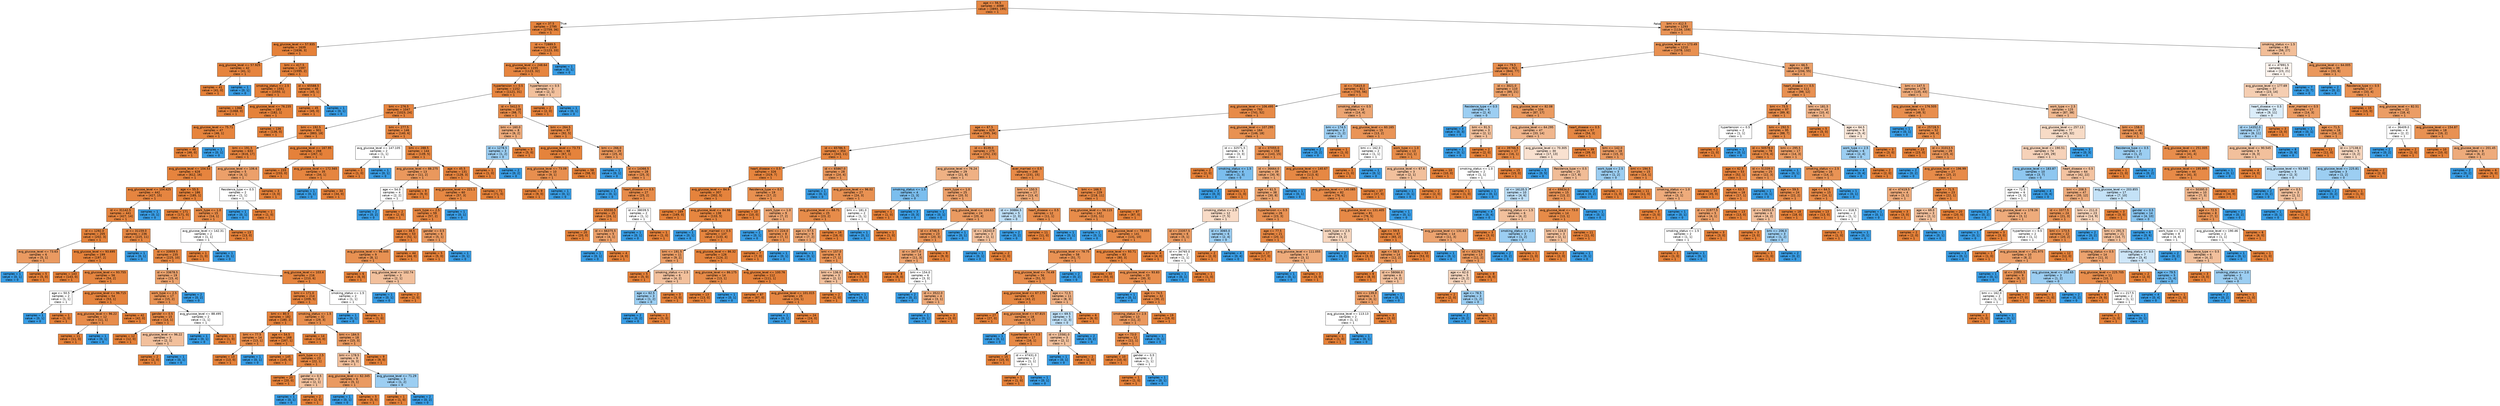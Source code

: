 digraph Tree {
node [shape=box, style="filled", color="black", fontname="helvetica"] ;
edge [fontname="helvetica"] ;
0 [label="age <= 56.5\nsamples = 4088\nvalue = [3893, 195]\nclass = 1", fillcolor="#e68743"] ;
1 [label="age <= 37.5\nsamples = 2795\nvalue = [2759, 36]\nclass = 1", fillcolor="#e5833c"] ;
0 -> 1 [labeldistance=2.5, labelangle=45, headlabel="True"] ;
2 [label="avg_glucose_level <= 57.935\nsamples = 1639\nvalue = [1636, 3]\nclass = 1", fillcolor="#e58139"] ;
1 -> 2 ;
3 [label="avg_glucose_level <= 57.925\nsamples = 42\nvalue = [41, 1]\nclass = 1", fillcolor="#e6843e"] ;
2 -> 3 ;
4 [label="samples = 41\nvalue = [41, 0]\nclass = 1", fillcolor="#e58139"] ;
3 -> 4 ;
5 [label="samples = 1\nvalue = [0, 1]\nclass = 0", fillcolor="#399de5"] ;
3 -> 5 ;
6 [label="bmi <= 417.5\nsamples = 1597\nvalue = [1595, 2]\nclass = 1", fillcolor="#e58139"] ;
2 -> 6 ;
7 [label="smoking_status <= 2.5\nsamples = 1551\nvalue = [1550, 1]\nclass = 1", fillcolor="#e58139"] ;
6 -> 7 ;
8 [label="samples = 1368\nvalue = [1368, 0]\nclass = 1", fillcolor="#e58139"] ;
7 -> 8 ;
9 [label="avg_glucose_level <= 76.235\nsamples = 183\nvalue = [182, 1]\nclass = 1", fillcolor="#e5823a"] ;
7 -> 9 ;
10 [label="avg_glucose_level <= 75.71\nsamples = 47\nvalue = [46, 1]\nclass = 1", fillcolor="#e6843d"] ;
9 -> 10 ;
11 [label="samples = 46\nvalue = [46, 0]\nclass = 1", fillcolor="#e58139"] ;
10 -> 11 ;
12 [label="samples = 1\nvalue = [0, 1]\nclass = 0", fillcolor="#399de5"] ;
10 -> 12 ;
13 [label="samples = 136\nvalue = [136, 0]\nclass = 1", fillcolor="#e58139"] ;
9 -> 13 ;
14 [label="id <= 65588.5\nsamples = 46\nvalue = [45, 1]\nclass = 1", fillcolor="#e6843d"] ;
6 -> 14 ;
15 [label="samples = 45\nvalue = [45, 0]\nclass = 1", fillcolor="#e58139"] ;
14 -> 15 ;
16 [label="samples = 1\nvalue = [0, 1]\nclass = 0", fillcolor="#399de5"] ;
14 -> 16 ;
17 [label="id <= 72889.5\nsamples = 1156\nvalue = [1123, 33]\nclass = 1", fillcolor="#e6853f"] ;
1 -> 17 ;
18 [label="avg_glucose_level <= 248.64\nsamples = 1155\nvalue = [1123, 32]\nclass = 1", fillcolor="#e6853f"] ;
17 -> 18 ;
19 [label="hypertension <= 0.5\nsamples = 1152\nvalue = [1121, 31]\nclass = 1", fillcolor="#e6843e"] ;
18 -> 19 ;
20 [label="bmi <= 276.5\nsamples = 1047\nvalue = [1023, 24]\nclass = 1", fillcolor="#e6843e"] ;
19 -> 20 ;
21 [label="bmi <= 192.5\nsamples = 901\nvalue = [883, 18]\nclass = 1", fillcolor="#e6843d"] ;
20 -> 21 ;
22 [label="bmi <= 191.5\nsamples = 633\nvalue = [616, 17]\nclass = 1", fillcolor="#e6843e"] ;
21 -> 22 ;
23 [label="avg_glucose_level <= 104.53\nsamples = 628\nvalue = [612, 16]\nclass = 1", fillcolor="#e6843e"] ;
22 -> 23 ;
24 [label="avg_glucose_level <= 104.425\nsamples = 442\nvalue = [427, 15]\nclass = 1", fillcolor="#e68540"] ;
23 -> 24 ;
25 [label="id <= 31142.5\nsamples = 441\nvalue = [427, 14]\nclass = 1", fillcolor="#e6853f"] ;
24 -> 25 ;
26 [label="id <= 1292.0\nsamples = 205\nvalue = [202, 3]\nclass = 1", fillcolor="#e5833c"] ;
25 -> 26 ;
27 [label="avg_glucose_level <= 73.63\nsamples = 6\nvalue = [5, 1]\nclass = 1", fillcolor="#ea9a61"] ;
26 -> 27 ;
28 [label="samples = 1\nvalue = [0, 1]\nclass = 0", fillcolor="#399de5"] ;
27 -> 28 ;
29 [label="samples = 5\nvalue = [5, 0]\nclass = 1", fillcolor="#e58139"] ;
27 -> 29 ;
30 [label="avg_glucose_level <= 93.695\nsamples = 199\nvalue = [197, 2]\nclass = 1", fillcolor="#e5823b"] ;
26 -> 30 ;
31 [label="samples = 143\nvalue = [143, 0]\nclass = 1", fillcolor="#e58139"] ;
30 -> 31 ;
32 [label="avg_glucose_level <= 93.755\nsamples = 56\nvalue = [54, 2]\nclass = 1", fillcolor="#e68640"] ;
30 -> 32 ;
33 [label="age <= 50.5\nsamples = 2\nvalue = [1, 1]\nclass = 1", fillcolor="#ffffff"] ;
32 -> 33 ;
34 [label="samples = 1\nvalue = [0, 1]\nclass = 0", fillcolor="#399de5"] ;
33 -> 34 ;
35 [label="samples = 1\nvalue = [1, 0]\nclass = 1", fillcolor="#e58139"] ;
33 -> 35 ;
36 [label="avg_glucose_level <= 96.715\nsamples = 54\nvalue = [53, 1]\nclass = 1", fillcolor="#e5833d"] ;
32 -> 36 ;
37 [label="avg_glucose_level <= 96.22\nsamples = 12\nvalue = [11, 1]\nclass = 1", fillcolor="#e78c4b"] ;
36 -> 37 ;
38 [label="samples = 11\nvalue = [11, 0]\nclass = 1", fillcolor="#e58139"] ;
37 -> 38 ;
39 [label="samples = 1\nvalue = [0, 1]\nclass = 0", fillcolor="#399de5"] ;
37 -> 39 ;
40 [label="samples = 42\nvalue = [42, 0]\nclass = 1", fillcolor="#e58139"] ;
36 -> 40 ;
41 [label="id <= 31159.0\nsamples = 236\nvalue = [225, 11]\nclass = 1", fillcolor="#e68743"] ;
25 -> 41 ;
42 [label="samples = 1\nvalue = [0, 1]\nclass = 0", fillcolor="#399de5"] ;
41 -> 42 ;
43 [label="id <= 33959.5\nsamples = 235\nvalue = [225, 10]\nclass = 1", fillcolor="#e68742"] ;
41 -> 43 ;
44 [label="id <= 33678.5\nsamples = 19\nvalue = [15, 4]\nclass = 1", fillcolor="#eca36e"] ;
43 -> 44 ;
45 [label="work_type <= 2.5\nsamples = 17\nvalue = [15, 2]\nclass = 1", fillcolor="#e89253"] ;
44 -> 45 ;
46 [label="gender <= 0.5\nsamples = 15\nvalue = [14, 1]\nclass = 1", fillcolor="#e78a47"] ;
45 -> 46 ;
47 [label="samples = 12\nvalue = [12, 0]\nclass = 1", fillcolor="#e58139"] ;
46 -> 47 ;
48 [label="avg_glucose_level <= 96.22\nsamples = 3\nvalue = [2, 1]\nclass = 1", fillcolor="#f2c09c"] ;
46 -> 48 ;
49 [label="samples = 2\nvalue = [2, 0]\nclass = 1", fillcolor="#e58139"] ;
48 -> 49 ;
50 [label="samples = 1\nvalue = [0, 1]\nclass = 0", fillcolor="#399de5"] ;
48 -> 50 ;
51 [label="avg_glucose_level <= 88.495\nsamples = 2\nvalue = [1, 1]\nclass = 1", fillcolor="#ffffff"] ;
45 -> 51 ;
52 [label="samples = 1\nvalue = [0, 1]\nclass = 0", fillcolor="#399de5"] ;
51 -> 52 ;
53 [label="samples = 1\nvalue = [1, 0]\nclass = 1", fillcolor="#e58139"] ;
51 -> 53 ;
54 [label="samples = 2\nvalue = [0, 2]\nclass = 0", fillcolor="#399de5"] ;
44 -> 54 ;
55 [label="avg_glucose_level <= 103.4\nsamples = 216\nvalue = [210, 6]\nclass = 1", fillcolor="#e6853f"] ;
43 -> 55 ;
56 [label="bmi <= 171.0\nsamples = 214\nvalue = [209, 5]\nclass = 1", fillcolor="#e6843e"] ;
55 -> 56 ;
57 [label="bmi <= 80.5\nsamples = 182\nvalue = [180, 2]\nclass = 1", fillcolor="#e5823b"] ;
56 -> 57 ;
58 [label="bmi <= 77.5\nsamples = 14\nvalue = [13, 1]\nclass = 1", fillcolor="#e78b48"] ;
57 -> 58 ;
59 [label="samples = 13\nvalue = [13, 0]\nclass = 1", fillcolor="#e58139"] ;
58 -> 59 ;
60 [label="samples = 1\nvalue = [0, 1]\nclass = 0", fillcolor="#399de5"] ;
58 -> 60 ;
61 [label="age <= 54.5\nsamples = 168\nvalue = [167, 1]\nclass = 1", fillcolor="#e5823a"] ;
57 -> 61 ;
62 [label="samples = 145\nvalue = [145, 0]\nclass = 1", fillcolor="#e58139"] ;
61 -> 62 ;
63 [label="work_type <= 2.5\nsamples = 23\nvalue = [22, 1]\nclass = 1", fillcolor="#e68742"] ;
61 -> 63 ;
64 [label="samples = 20\nvalue = [20, 0]\nclass = 1", fillcolor="#e58139"] ;
63 -> 64 ;
65 [label="gender <= 0.5\nsamples = 3\nvalue = [2, 1]\nclass = 1", fillcolor="#f2c09c"] ;
63 -> 65 ;
66 [label="samples = 1\nvalue = [0, 1]\nclass = 0", fillcolor="#399de5"] ;
65 -> 66 ;
67 [label="samples = 2\nvalue = [2, 0]\nclass = 1", fillcolor="#e58139"] ;
65 -> 67 ;
68 [label="smoking_status <= 1.5\nsamples = 32\nvalue = [29, 3]\nclass = 1", fillcolor="#e88e4d"] ;
56 -> 68 ;
69 [label="samples = 14\nvalue = [14, 0]\nclass = 1", fillcolor="#e58139"] ;
68 -> 69 ;
70 [label="bmi <= 184.5\nsamples = 18\nvalue = [15, 3]\nclass = 1", fillcolor="#ea9a61"] ;
68 -> 70 ;
71 [label="bmi <= 178.5\nsamples = 9\nvalue = [6, 3]\nclass = 1", fillcolor="#f2c09c"] ;
70 -> 71 ;
72 [label="avg_glucose_level <= 62.345\nsamples = 6\nvalue = [5, 1]\nclass = 1", fillcolor="#ea9a61"] ;
71 -> 72 ;
73 [label="samples = 1\nvalue = [0, 1]\nclass = 0", fillcolor="#399de5"] ;
72 -> 73 ;
74 [label="samples = 5\nvalue = [5, 0]\nclass = 1", fillcolor="#e58139"] ;
72 -> 74 ;
75 [label="avg_glucose_level <= 71.29\nsamples = 3\nvalue = [1, 2]\nclass = 0", fillcolor="#9ccef2"] ;
71 -> 75 ;
76 [label="samples = 1\nvalue = [1, 0]\nclass = 1", fillcolor="#e58139"] ;
75 -> 76 ;
77 [label="samples = 2\nvalue = [0, 2]\nclass = 0", fillcolor="#399de5"] ;
75 -> 77 ;
78 [label="samples = 9\nvalue = [9, 0]\nclass = 1", fillcolor="#e58139"] ;
70 -> 78 ;
79 [label="smoking_status <= 1.5\nsamples = 2\nvalue = [1, 1]\nclass = 1", fillcolor="#ffffff"] ;
55 -> 79 ;
80 [label="samples = 1\nvalue = [0, 1]\nclass = 0", fillcolor="#399de5"] ;
79 -> 80 ;
81 [label="samples = 1\nvalue = [1, 0]\nclass = 1", fillcolor="#e58139"] ;
79 -> 81 ;
82 [label="samples = 1\nvalue = [0, 1]\nclass = 0", fillcolor="#399de5"] ;
24 -> 82 ;
83 [label="age <= 55.5\nsamples = 186\nvalue = [185, 1]\nclass = 1", fillcolor="#e5823a"] ;
23 -> 83 ;
84 [label="samples = 171\nvalue = [171, 0]\nclass = 1", fillcolor="#e58139"] ;
83 -> 84 ;
85 [label="work_type <= 1.0\nsamples = 15\nvalue = [14, 1]\nclass = 1", fillcolor="#e78a47"] ;
83 -> 85 ;
86 [label="avg_glucose_level <= 142.31\nsamples = 2\nvalue = [1, 1]\nclass = 1", fillcolor="#ffffff"] ;
85 -> 86 ;
87 [label="samples = 1\nvalue = [1, 0]\nclass = 1", fillcolor="#e58139"] ;
86 -> 87 ;
88 [label="samples = 1\nvalue = [0, 1]\nclass = 0", fillcolor="#399de5"] ;
86 -> 88 ;
89 [label="samples = 13\nvalue = [13, 0]\nclass = 1", fillcolor="#e58139"] ;
85 -> 89 ;
90 [label="avg_glucose_level <= 106.6\nsamples = 5\nvalue = [4, 1]\nclass = 1", fillcolor="#eca06a"] ;
22 -> 90 ;
91 [label="Residence_type <= 0.5\nsamples = 2\nvalue = [1, 1]\nclass = 1", fillcolor="#ffffff"] ;
90 -> 91 ;
92 [label="samples = 1\nvalue = [0, 1]\nclass = 0", fillcolor="#399de5"] ;
91 -> 92 ;
93 [label="samples = 1\nvalue = [1, 0]\nclass = 1", fillcolor="#e58139"] ;
91 -> 93 ;
94 [label="samples = 3\nvalue = [3, 0]\nclass = 1", fillcolor="#e58139"] ;
90 -> 94 ;
95 [label="avg_glucose_level <= 167.95\nsamples = 268\nvalue = [267, 1]\nclass = 1", fillcolor="#e5813a"] ;
21 -> 95 ;
96 [label="samples = 233\nvalue = [233, 0]\nclass = 1", fillcolor="#e58139"] ;
95 -> 96 ;
97 [label="avg_glucose_level <= 172.565\nsamples = 35\nvalue = [34, 1]\nclass = 1", fillcolor="#e6853f"] ;
95 -> 97 ;
98 [label="samples = 1\nvalue = [0, 1]\nclass = 0", fillcolor="#399de5"] ;
97 -> 98 ;
99 [label="samples = 34\nvalue = [34, 0]\nclass = 1", fillcolor="#e58139"] ;
97 -> 99 ;
100 [label="bmi <= 277.5\nsamples = 146\nvalue = [140, 6]\nclass = 1", fillcolor="#e68641"] ;
20 -> 100 ;
101 [label="avg_glucose_level <= 147.105\nsamples = 2\nvalue = [1, 1]\nclass = 1", fillcolor="#ffffff"] ;
100 -> 101 ;
102 [label="samples = 1\nvalue = [1, 0]\nclass = 1", fillcolor="#e58139"] ;
101 -> 102 ;
103 [label="samples = 1\nvalue = [0, 1]\nclass = 0", fillcolor="#399de5"] ;
101 -> 103 ;
104 [label="bmi <= 288.5\nsamples = 144\nvalue = [139, 5]\nclass = 1", fillcolor="#e68640"] ;
100 -> 104 ;
105 [label="avg_glucose_level <= 88.275\nsamples = 13\nvalue = [11, 2]\nclass = 1", fillcolor="#ea985d"] ;
104 -> 105 ;
106 [label="age <= 54.0\nsamples = 4\nvalue = [2, 2]\nclass = 1", fillcolor="#ffffff"] ;
105 -> 106 ;
107 [label="samples = 2\nvalue = [0, 2]\nclass = 0", fillcolor="#399de5"] ;
106 -> 107 ;
108 [label="samples = 2\nvalue = [2, 0]\nclass = 1", fillcolor="#e58139"] ;
106 -> 108 ;
109 [label="samples = 9\nvalue = [9, 0]\nclass = 1", fillcolor="#e58139"] ;
105 -> 109 ;
110 [label="age <= 45.5\nsamples = 131\nvalue = [128, 3]\nclass = 1", fillcolor="#e6843e"] ;
104 -> 110 ;
111 [label="avg_glucose_level <= 221.1\nsamples = 60\nvalue = [57, 3]\nclass = 1", fillcolor="#e68843"] ;
110 -> 111 ;
112 [label="work_type <= 2.5\nsamples = 59\nvalue = [57, 2]\nclass = 1", fillcolor="#e68540"] ;
111 -> 112 ;
113 [label="age <= 38.5\nsamples = 53\nvalue = [52, 1]\nclass = 1", fillcolor="#e6833d"] ;
112 -> 113 ;
114 [label="avg_glucose_level <= 96.445\nsamples = 9\nvalue = [8, 1]\nclass = 1", fillcolor="#e89152"] ;
113 -> 114 ;
115 [label="samples = 6\nvalue = [6, 0]\nclass = 1", fillcolor="#e58139"] ;
114 -> 115 ;
116 [label="avg_glucose_level <= 102.74\nsamples = 3\nvalue = [2, 1]\nclass = 1", fillcolor="#f2c09c"] ;
114 -> 116 ;
117 [label="samples = 1\nvalue = [0, 1]\nclass = 0", fillcolor="#399de5"] ;
116 -> 117 ;
118 [label="samples = 2\nvalue = [2, 0]\nclass = 1", fillcolor="#e58139"] ;
116 -> 118 ;
119 [label="samples = 44\nvalue = [44, 0]\nclass = 1", fillcolor="#e58139"] ;
113 -> 119 ;
120 [label="gender <= 0.5\nsamples = 6\nvalue = [5, 1]\nclass = 1", fillcolor="#ea9a61"] ;
112 -> 120 ;
121 [label="samples = 5\nvalue = [5, 0]\nclass = 1", fillcolor="#e58139"] ;
120 -> 121 ;
122 [label="samples = 1\nvalue = [0, 1]\nclass = 0", fillcolor="#399de5"] ;
120 -> 122 ;
123 [label="samples = 1\nvalue = [0, 1]\nclass = 0", fillcolor="#399de5"] ;
111 -> 123 ;
124 [label="samples = 71\nvalue = [71, 0]\nclass = 1", fillcolor="#e58139"] ;
110 -> 124 ;
125 [label="id <= 5412.5\nsamples = 105\nvalue = [98, 7]\nclass = 1", fillcolor="#e78a47"] ;
19 -> 125 ;
126 [label="bmi <= 160.0\nsamples = 8\nvalue = [6, 2]\nclass = 1", fillcolor="#eeab7b"] ;
125 -> 126 ;
127 [label="id <= 1278.5\nsamples = 3\nvalue = [1, 2]\nclass = 0", fillcolor="#9ccef2"] ;
126 -> 127 ;
128 [label="samples = 1\nvalue = [1, 0]\nclass = 1", fillcolor="#e58139"] ;
127 -> 128 ;
129 [label="samples = 2\nvalue = [0, 2]\nclass = 0", fillcolor="#399de5"] ;
127 -> 129 ;
130 [label="samples = 5\nvalue = [5, 0]\nclass = 1", fillcolor="#e58139"] ;
126 -> 130 ;
131 [label="bmi <= 264.5\nsamples = 97\nvalue = [92, 5]\nclass = 1", fillcolor="#e68844"] ;
125 -> 131 ;
132 [label="avg_glucose_level <= 73.73\nsamples = 68\nvalue = [67, 1]\nclass = 1", fillcolor="#e5833c"] ;
131 -> 132 ;
133 [label="avg_glucose_level <= 73.09\nsamples = 10\nvalue = [9, 1]\nclass = 1", fillcolor="#e88f4f"] ;
132 -> 133 ;
134 [label="samples = 9\nvalue = [9, 0]\nclass = 1", fillcolor="#e58139"] ;
133 -> 134 ;
135 [label="samples = 1\nvalue = [0, 1]\nclass = 0", fillcolor="#399de5"] ;
133 -> 135 ;
136 [label="samples = 58\nvalue = [58, 0]\nclass = 1", fillcolor="#e58139"] ;
132 -> 136 ;
137 [label="bmi <= 266.0\nsamples = 29\nvalue = [25, 4]\nclass = 1", fillcolor="#e99559"] ;
131 -> 137 ;
138 [label="samples = 1\nvalue = [0, 1]\nclass = 0", fillcolor="#399de5"] ;
137 -> 138 ;
139 [label="id <= 14366.5\nsamples = 28\nvalue = [25, 3]\nclass = 1", fillcolor="#e89051"] ;
137 -> 139 ;
140 [label="samples = 1\nvalue = [0, 1]\nclass = 0", fillcolor="#399de5"] ;
139 -> 140 ;
141 [label="heart_disease <= 0.5\nsamples = 27\nvalue = [25, 2]\nclass = 1", fillcolor="#e78b49"] ;
139 -> 141 ;
142 [label="id <= 65030.5\nsamples = 25\nvalue = [24, 1]\nclass = 1", fillcolor="#e68641"] ;
141 -> 142 ;
143 [label="samples = 20\nvalue = [20, 0]\nclass = 1", fillcolor="#e58139"] ;
142 -> 143 ;
144 [label="id <= 66375.5\nsamples = 5\nvalue = [4, 1]\nclass = 1", fillcolor="#eca06a"] ;
142 -> 144 ;
145 [label="samples = 1\nvalue = [0, 1]\nclass = 0", fillcolor="#399de5"] ;
144 -> 145 ;
146 [label="samples = 4\nvalue = [4, 0]\nclass = 1", fillcolor="#e58139"] ;
144 -> 146 ;
147 [label="id <= 38039.5\nsamples = 2\nvalue = [1, 1]\nclass = 1", fillcolor="#ffffff"] ;
141 -> 147 ;
148 [label="samples = 1\nvalue = [0, 1]\nclass = 0", fillcolor="#399de5"] ;
147 -> 148 ;
149 [label="samples = 1\nvalue = [1, 0]\nclass = 1", fillcolor="#e58139"] ;
147 -> 149 ;
150 [label="hypertension <= 0.5\nsamples = 3\nvalue = [2, 1]\nclass = 1", fillcolor="#f2c09c"] ;
18 -> 150 ;
151 [label="samples = 2\nvalue = [2, 0]\nclass = 1", fillcolor="#e58139"] ;
150 -> 151 ;
152 [label="samples = 1\nvalue = [0, 1]\nclass = 0", fillcolor="#399de5"] ;
150 -> 152 ;
153 [label="samples = 1\nvalue = [0, 1]\nclass = 0", fillcolor="#399de5"] ;
17 -> 153 ;
154 [label="bmi <= 412.5\nsamples = 1293\nvalue = [1134, 159]\nclass = 1", fillcolor="#e99355"] ;
0 -> 154 [labeldistance=2.5, labelangle=-45, headlabel="False"] ;
155 [label="avg_glucose_level <= 173.49\nsamples = 1210\nvalue = [1078, 132]\nclass = 1", fillcolor="#e89051"] ;
154 -> 155 ;
156 [label="age <= 79.5\nsamples = 921\nvalue = [844, 77]\nclass = 1", fillcolor="#e78c4b"] ;
155 -> 156 ;
157 [label="id <= 71615.0\nsamples = 811\nvalue = [755, 56]\nclass = 1", fillcolor="#e78a48"] ;
156 -> 157 ;
158 [label="avg_glucose_level <= 106.495\nsamples = 793\nvalue = [741, 52]\nclass = 1", fillcolor="#e78a47"] ;
157 -> 158 ;
159 [label="age <= 67.5\nsamples = 629\nvalue = [595, 34]\nclass = 1", fillcolor="#e68844"] ;
158 -> 159 ;
160 [label="id <= 65786.5\nsamples = 354\nvalue = [343, 11]\nclass = 1", fillcolor="#e6853f"] ;
159 -> 160 ;
161 [label="heart_disease <= 0.5\nsamples = 326\nvalue = [319, 7]\nclass = 1", fillcolor="#e6843d"] ;
160 -> 161 ;
162 [label="avg_glucose_level <= 84.9\nsamples = 307\nvalue = [302, 5]\nclass = 1", fillcolor="#e5833c"] ;
161 -> 162 ;
163 [label="samples = 169\nvalue = [169, 0]\nclass = 1", fillcolor="#e58139"] ;
162 -> 163 ;
164 [label="avg_glucose_level <= 84.98\nsamples = 138\nvalue = [133, 5]\nclass = 1", fillcolor="#e68640"] ;
162 -> 164 ;
165 [label="samples = 1\nvalue = [0, 1]\nclass = 0", fillcolor="#399de5"] ;
164 -> 165 ;
166 [label="ever_married <= 0.5\nsamples = 137\nvalue = [133, 4]\nclass = 1", fillcolor="#e6853f"] ;
164 -> 166 ;
167 [label="bmi <= 191.5\nsamples = 11\nvalue = [9, 2]\nclass = 1", fillcolor="#eb9d65"] ;
166 -> 167 ;
168 [label="samples = 5\nvalue = [5, 0]\nclass = 1", fillcolor="#e58139"] ;
167 -> 168 ;
169 [label="smoking_status <= 2.5\nsamples = 6\nvalue = [4, 2]\nclass = 1", fillcolor="#f2c09c"] ;
167 -> 169 ;
170 [label="age <= 62.5\nsamples = 3\nvalue = [1, 2]\nclass = 0", fillcolor="#9ccef2"] ;
169 -> 170 ;
171 [label="samples = 2\nvalue = [0, 2]\nclass = 0", fillcolor="#399de5"] ;
170 -> 171 ;
172 [label="samples = 1\nvalue = [1, 0]\nclass = 1", fillcolor="#e58139"] ;
170 -> 172 ;
173 [label="samples = 3\nvalue = [3, 0]\nclass = 1", fillcolor="#e58139"] ;
169 -> 173 ;
174 [label="avg_glucose_level <= 86.32\nsamples = 126\nvalue = [124, 2]\nclass = 1", fillcolor="#e5833c"] ;
166 -> 174 ;
175 [label="avg_glucose_level <= 86.175\nsamples = 14\nvalue = [13, 1]\nclass = 1", fillcolor="#e78b48"] ;
174 -> 175 ;
176 [label="samples = 13\nvalue = [13, 0]\nclass = 1", fillcolor="#e58139"] ;
175 -> 176 ;
177 [label="samples = 1\nvalue = [0, 1]\nclass = 0", fillcolor="#399de5"] ;
175 -> 177 ;
178 [label="avg_glucose_level <= 100.76\nsamples = 112\nvalue = [111, 1]\nclass = 1", fillcolor="#e5823b"] ;
174 -> 178 ;
179 [label="samples = 87\nvalue = [87, 0]\nclass = 1", fillcolor="#e58139"] ;
178 -> 179 ;
180 [label="avg_glucose_level <= 101.015\nsamples = 25\nvalue = [24, 1]\nclass = 1", fillcolor="#e68641"] ;
178 -> 180 ;
181 [label="samples = 1\nvalue = [0, 1]\nclass = 0", fillcolor="#399de5"] ;
180 -> 181 ;
182 [label="samples = 24\nvalue = [24, 0]\nclass = 1", fillcolor="#e58139"] ;
180 -> 182 ;
183 [label="Residence_type <= 0.5\nsamples = 19\nvalue = [17, 2]\nclass = 1", fillcolor="#e89050"] ;
161 -> 183 ;
184 [label="samples = 10\nvalue = [10, 0]\nclass = 1", fillcolor="#e58139"] ;
183 -> 184 ;
185 [label="work_type <= 1.0\nsamples = 9\nvalue = [7, 2]\nclass = 1", fillcolor="#eca572"] ;
183 -> 185 ;
186 [label="samples = 1\nvalue = [0, 1]\nclass = 0", fillcolor="#399de5"] ;
185 -> 186 ;
187 [label="bmi <= 224.0\nsamples = 8\nvalue = [7, 1]\nclass = 1", fillcolor="#e99355"] ;
185 -> 187 ;
188 [label="samples = 7\nvalue = [7, 0]\nclass = 1", fillcolor="#e58139"] ;
187 -> 188 ;
189 [label="samples = 1\nvalue = [0, 1]\nclass = 0", fillcolor="#399de5"] ;
187 -> 189 ;
190 [label="id <= 65867.0\nsamples = 28\nvalue = [24, 4]\nclass = 1", fillcolor="#e9965a"] ;
160 -> 190 ;
191 [label="samples = 1\nvalue = [0, 1]\nclass = 0", fillcolor="#399de5"] ;
190 -> 191 ;
192 [label="avg_glucose_level <= 96.02\nsamples = 27\nvalue = [24, 3]\nclass = 1", fillcolor="#e89152"] ;
190 -> 192 ;
193 [label="avg_glucose_level <= 68.71\nsamples = 25\nvalue = [23, 2]\nclass = 1", fillcolor="#e78c4a"] ;
192 -> 193 ;
194 [label="age <= 57.5\nsamples = 9\nvalue = [7, 2]\nclass = 1", fillcolor="#eca572"] ;
193 -> 194 ;
195 [label="samples = 1\nvalue = [0, 1]\nclass = 0", fillcolor="#399de5"] ;
194 -> 195 ;
196 [label="bmi <= 157.0\nsamples = 8\nvalue = [7, 1]\nclass = 1", fillcolor="#e99355"] ;
194 -> 196 ;
197 [label="bmi <= 136.0\nsamples = 3\nvalue = [2, 1]\nclass = 1", fillcolor="#f2c09c"] ;
196 -> 197 ;
198 [label="samples = 2\nvalue = [2, 0]\nclass = 1", fillcolor="#e58139"] ;
197 -> 198 ;
199 [label="samples = 1\nvalue = [0, 1]\nclass = 0", fillcolor="#399de5"] ;
197 -> 199 ;
200 [label="samples = 5\nvalue = [5, 0]\nclass = 1", fillcolor="#e58139"] ;
196 -> 200 ;
201 [label="samples = 16\nvalue = [16, 0]\nclass = 1", fillcolor="#e58139"] ;
193 -> 201 ;
202 [label="bmi <= 181.0\nsamples = 2\nvalue = [1, 1]\nclass = 1", fillcolor="#ffffff"] ;
192 -> 202 ;
203 [label="samples = 1\nvalue = [0, 1]\nclass = 0", fillcolor="#399de5"] ;
202 -> 203 ;
204 [label="samples = 1\nvalue = [1, 0]\nclass = 1", fillcolor="#e58139"] ;
202 -> 204 ;
205 [label="id <= 8139.0\nsamples = 275\nvalue = [252, 23]\nclass = 1", fillcolor="#e78c4b"] ;
159 -> 205 ;
206 [label="avg_glucose_level <= 76.24\nsamples = 29\nvalue = [21, 8]\nclass = 1", fillcolor="#efb184"] ;
205 -> 206 ;
207 [label="smoking_status <= 1.5\nsamples = 4\nvalue = [1, 3]\nclass = 0", fillcolor="#7bbeee"] ;
206 -> 207 ;
208 [label="samples = 1\nvalue = [1, 0]\nclass = 1", fillcolor="#e58139"] ;
207 -> 208 ;
209 [label="samples = 3\nvalue = [0, 3]\nclass = 0", fillcolor="#399de5"] ;
207 -> 209 ;
210 [label="work_type <= 1.0\nsamples = 25\nvalue = [20, 5]\nclass = 1", fillcolor="#eca06a"] ;
206 -> 210 ;
211 [label="samples = 1\nvalue = [0, 1]\nclass = 0", fillcolor="#399de5"] ;
210 -> 211 ;
212 [label="avg_glucose_level <= 104.63\nsamples = 24\nvalue = [20, 4]\nclass = 1", fillcolor="#ea9a61"] ;
210 -> 212 ;
213 [label="id <= 4746.5\nsamples = 23\nvalue = [20, 3]\nclass = 1", fillcolor="#e99457"] ;
212 -> 213 ;
214 [label="id <= 3477.0\nsamples = 14\nvalue = [11, 3]\nclass = 1", fillcolor="#eca36f"] ;
213 -> 214 ;
215 [label="samples = 8\nvalue = [8, 0]\nclass = 1", fillcolor="#e58139"] ;
214 -> 215 ;
216 [label="bmi <= 154.0\nsamples = 6\nvalue = [3, 3]\nclass = 1", fillcolor="#ffffff"] ;
214 -> 216 ;
217 [label="samples = 2\nvalue = [0, 2]\nclass = 0", fillcolor="#399de5"] ;
216 -> 217 ;
218 [label="id <= 3522.0\nsamples = 4\nvalue = [3, 1]\nclass = 1", fillcolor="#eeab7b"] ;
216 -> 218 ;
219 [label="samples = 1\nvalue = [0, 1]\nclass = 0", fillcolor="#399de5"] ;
218 -> 219 ;
220 [label="samples = 3\nvalue = [3, 0]\nclass = 1", fillcolor="#e58139"] ;
218 -> 220 ;
221 [label="samples = 9\nvalue = [9, 0]\nclass = 1", fillcolor="#e58139"] ;
213 -> 221 ;
222 [label="samples = 1\nvalue = [0, 1]\nclass = 0", fillcolor="#399de5"] ;
212 -> 222 ;
223 [label="ever_married <= 0.5\nsamples = 246\nvalue = [231, 15]\nclass = 1", fillcolor="#e78946"] ;
205 -> 223 ;
224 [label="bmi <= 150.5\nsamples = 17\nvalue = [13, 4]\nclass = 1", fillcolor="#eda876"] ;
223 -> 224 ;
225 [label="id <= 30884.5\nsamples = 5\nvalue = [2, 3]\nclass = 0", fillcolor="#bddef6"] ;
224 -> 225 ;
226 [label="id <= 16243.0\nsamples = 3\nvalue = [2, 1]\nclass = 1", fillcolor="#f2c09c"] ;
225 -> 226 ;
227 [label="samples = 1\nvalue = [0, 1]\nclass = 0", fillcolor="#399de5"] ;
226 -> 227 ;
228 [label="samples = 2\nvalue = [2, 0]\nclass = 1", fillcolor="#e58139"] ;
226 -> 228 ;
229 [label="samples = 2\nvalue = [0, 2]\nclass = 0", fillcolor="#399de5"] ;
225 -> 229 ;
230 [label="heart_disease <= 0.5\nsamples = 12\nvalue = [11, 1]\nclass = 1", fillcolor="#e78c4b"] ;
224 -> 230 ;
231 [label="samples = 11\nvalue = [11, 0]\nclass = 1", fillcolor="#e58139"] ;
230 -> 231 ;
232 [label="samples = 1\nvalue = [0, 1]\nclass = 0", fillcolor="#399de5"] ;
230 -> 232 ;
233 [label="bmi <= 166.5\nsamples = 229\nvalue = [218, 11]\nclass = 1", fillcolor="#e68743"] ;
223 -> 233 ;
234 [label="avg_glucose_level <= 56.115\nsamples = 142\nvalue = [131, 11]\nclass = 1", fillcolor="#e78c4a"] ;
233 -> 234 ;
235 [label="samples = 1\nvalue = [0, 1]\nclass = 0", fillcolor="#399de5"] ;
234 -> 235 ;
236 [label="avg_glucose_level <= 79.055\nsamples = 141\nvalue = [131, 10]\nclass = 1", fillcolor="#e78b48"] ;
234 -> 236 ;
237 [label="avg_glucose_level <= 78.75\nsamples = 58\nvalue = [51, 7]\nclass = 1", fillcolor="#e99254"] ;
236 -> 237 ;
238 [label="avg_glucose_level <= 74.49\nsamples = 56\nvalue = [51, 5]\nclass = 1", fillcolor="#e88d4c"] ;
237 -> 238 ;
239 [label="avg_glucose_level <= 67.175\nsamples = 45\nvalue = [43, 2]\nclass = 1", fillcolor="#e68742"] ;
238 -> 239 ;
240 [label="samples = 27\nvalue = [27, 0]\nclass = 1", fillcolor="#e58139"] ;
239 -> 240 ;
241 [label="avg_glucose_level <= 67.815\nsamples = 18\nvalue = [16, 2]\nclass = 1", fillcolor="#e89152"] ;
239 -> 241 ;
242 [label="samples = 1\nvalue = [0, 1]\nclass = 0", fillcolor="#399de5"] ;
241 -> 242 ;
243 [label="hypertension <= 0.5\nsamples = 17\nvalue = [16, 1]\nclass = 1", fillcolor="#e78945"] ;
241 -> 243 ;
244 [label="samples = 15\nvalue = [15, 0]\nclass = 1", fillcolor="#e58139"] ;
243 -> 244 ;
245 [label="id <= 47431.0\nsamples = 2\nvalue = [1, 1]\nclass = 1", fillcolor="#ffffff"] ;
243 -> 245 ;
246 [label="samples = 1\nvalue = [1, 0]\nclass = 1", fillcolor="#e58139"] ;
245 -> 246 ;
247 [label="samples = 1\nvalue = [0, 1]\nclass = 0", fillcolor="#399de5"] ;
245 -> 247 ;
248 [label="age <= 72.5\nsamples = 11\nvalue = [8, 3]\nclass = 1", fillcolor="#efb083"] ;
238 -> 248 ;
249 [label="age <= 69.5\nsamples = 5\nvalue = [2, 3]\nclass = 0", fillcolor="#bddef6"] ;
248 -> 249 ;
250 [label="id <= 15581.0\nsamples = 3\nvalue = [2, 1]\nclass = 1", fillcolor="#f2c09c"] ;
249 -> 250 ;
251 [label="samples = 1\nvalue = [0, 1]\nclass = 0", fillcolor="#399de5"] ;
250 -> 251 ;
252 [label="samples = 2\nvalue = [2, 0]\nclass = 1", fillcolor="#e58139"] ;
250 -> 252 ;
253 [label="samples = 2\nvalue = [0, 2]\nclass = 0", fillcolor="#399de5"] ;
249 -> 253 ;
254 [label="samples = 6\nvalue = [6, 0]\nclass = 1", fillcolor="#e58139"] ;
248 -> 254 ;
255 [label="samples = 2\nvalue = [0, 2]\nclass = 0", fillcolor="#399de5"] ;
237 -> 255 ;
256 [label="avg_glucose_level <= 93.71\nsamples = 83\nvalue = [80, 3]\nclass = 1", fillcolor="#e68640"] ;
236 -> 256 ;
257 [label="samples = 50\nvalue = [50, 0]\nclass = 1", fillcolor="#e58139"] ;
256 -> 257 ;
258 [label="avg_glucose_level <= 93.83\nsamples = 33\nvalue = [30, 3]\nclass = 1", fillcolor="#e88e4d"] ;
256 -> 258 ;
259 [label="samples = 1\nvalue = [0, 1]\nclass = 0", fillcolor="#399de5"] ;
258 -> 259 ;
260 [label="age <= 74.5\nsamples = 32\nvalue = [30, 2]\nclass = 1", fillcolor="#e78946"] ;
258 -> 260 ;
261 [label="smoking_status <= 2.5\nsamples = 13\nvalue = [11, 2]\nclass = 1", fillcolor="#ea985d"] ;
260 -> 261 ;
262 [label="age <= 73.0\nsamples = 12\nvalue = [11, 1]\nclass = 1", fillcolor="#e78c4b"] ;
261 -> 262 ;
263 [label="samples = 10\nvalue = [10, 0]\nclass = 1", fillcolor="#e58139"] ;
262 -> 263 ;
264 [label="gender <= 0.5\nsamples = 2\nvalue = [1, 1]\nclass = 1", fillcolor="#ffffff"] ;
262 -> 264 ;
265 [label="samples = 1\nvalue = [1, 0]\nclass = 1", fillcolor="#e58139"] ;
264 -> 265 ;
266 [label="samples = 1\nvalue = [0, 1]\nclass = 0", fillcolor="#399de5"] ;
264 -> 266 ;
267 [label="samples = 1\nvalue = [0, 1]\nclass = 0", fillcolor="#399de5"] ;
261 -> 267 ;
268 [label="samples = 19\nvalue = [19, 0]\nclass = 1", fillcolor="#e58139"] ;
260 -> 268 ;
269 [label="samples = 87\nvalue = [87, 0]\nclass = 1", fillcolor="#e58139"] ;
233 -> 269 ;
270 [label="avg_glucose_level <= 107.295\nsamples = 164\nvalue = [146, 18]\nclass = 1", fillcolor="#e89151"] ;
158 -> 270 ;
271 [label="id <= 32571.5\nsamples = 6\nvalue = [3, 3]\nclass = 1", fillcolor="#ffffff"] ;
270 -> 271 ;
272 [label="samples = 2\nvalue = [2, 0]\nclass = 1", fillcolor="#e58139"] ;
271 -> 272 ;
273 [label="smoking_status <= 1.5\nsamples = 4\nvalue = [1, 3]\nclass = 0", fillcolor="#7bbeee"] ;
271 -> 273 ;
274 [label="samples = 3\nvalue = [0, 3]\nclass = 0", fillcolor="#399de5"] ;
273 -> 274 ;
275 [label="samples = 1\nvalue = [1, 0]\nclass = 1", fillcolor="#e58139"] ;
273 -> 275 ;
276 [label="id <= 37055.0\nsamples = 158\nvalue = [143, 15]\nclass = 1", fillcolor="#e88e4e"] ;
270 -> 276 ;
277 [label="id <= 36664.0\nsamples = 39\nvalue = [30, 9]\nclass = 1", fillcolor="#eda774"] ;
276 -> 277 ;
278 [label="age <= 61.5\nsamples = 38\nvalue = [30, 8]\nclass = 1", fillcolor="#eca36e"] ;
277 -> 278 ;
279 [label="smoking_status <= 2.5\nsamples = 12\nvalue = [7, 5]\nclass = 1", fillcolor="#f8dbc6"] ;
278 -> 279 ;
280 [label="id <= 23357.5\nsamples = 6\nvalue = [5, 1]\nclass = 1", fillcolor="#ea9a61"] ;
279 -> 280 ;
281 [label="samples = 4\nvalue = [4, 0]\nclass = 1", fillcolor="#e58139"] ;
280 -> 281 ;
282 [label="id <= 34765.0\nsamples = 2\nvalue = [1, 1]\nclass = 1", fillcolor="#ffffff"] ;
280 -> 282 ;
283 [label="samples = 1\nvalue = [0, 1]\nclass = 0", fillcolor="#399de5"] ;
282 -> 283 ;
284 [label="samples = 1\nvalue = [1, 0]\nclass = 1", fillcolor="#e58139"] ;
282 -> 284 ;
285 [label="id <= 3065.0\nsamples = 6\nvalue = [2, 4]\nclass = 0", fillcolor="#9ccef2"] ;
279 -> 285 ;
286 [label="samples = 2\nvalue = [2, 0]\nclass = 1", fillcolor="#e58139"] ;
285 -> 286 ;
287 [label="samples = 4\nvalue = [0, 4]\nclass = 0", fillcolor="#399de5"] ;
285 -> 287 ;
288 [label="hypertension <= 0.5\nsamples = 26\nvalue = [23, 3]\nclass = 1", fillcolor="#e89153"] ;
278 -> 288 ;
289 [label="age <= 77.5\nsamples = 21\nvalue = [20, 1]\nclass = 1", fillcolor="#e68743"] ;
288 -> 289 ;
290 [label="samples = 17\nvalue = [17, 0]\nclass = 1", fillcolor="#e58139"] ;
289 -> 290 ;
291 [label="avg_glucose_level <= 111.055\nsamples = 4\nvalue = [3, 1]\nclass = 1", fillcolor="#eeab7b"] ;
289 -> 291 ;
292 [label="samples = 1\nvalue = [0, 1]\nclass = 0", fillcolor="#399de5"] ;
291 -> 292 ;
293 [label="samples = 3\nvalue = [3, 0]\nclass = 1", fillcolor="#e58139"] ;
291 -> 293 ;
294 [label="work_type <= 2.5\nsamples = 5\nvalue = [3, 2]\nclass = 1", fillcolor="#f6d5bd"] ;
288 -> 294 ;
295 [label="samples = 2\nvalue = [0, 2]\nclass = 0", fillcolor="#399de5"] ;
294 -> 295 ;
296 [label="samples = 3\nvalue = [3, 0]\nclass = 1", fillcolor="#e58139"] ;
294 -> 296 ;
297 [label="samples = 1\nvalue = [0, 1]\nclass = 0", fillcolor="#399de5"] ;
277 -> 297 ;
298 [label="avg_glucose_level <= 140.67\nsamples = 119\nvalue = [113, 6]\nclass = 1", fillcolor="#e68844"] ;
276 -> 298 ;
299 [label="avg_glucose_level <= 140.085\nsamples = 82\nvalue = [76, 6]\nclass = 1", fillcolor="#e78b49"] ;
298 -> 299 ;
300 [label="avg_glucose_level <= 131.405\nsamples = 81\nvalue = [76, 5]\nclass = 1", fillcolor="#e78946"] ;
299 -> 300 ;
301 [label="age <= 59.5\nsamples = 67\nvalue = [65, 2]\nclass = 1", fillcolor="#e6853f"] ;
300 -> 301 ;
302 [label="age <= 58.5\nsamples = 14\nvalue = [12, 2]\nclass = 1", fillcolor="#e9965a"] ;
301 -> 302 ;
303 [label="samples = 8\nvalue = [8, 0]\nclass = 1", fillcolor="#e58139"] ;
302 -> 303 ;
304 [label="id <= 58066.0\nsamples = 6\nvalue = [4, 2]\nclass = 1", fillcolor="#f2c09c"] ;
302 -> 304 ;
305 [label="bmi <= 139.0\nsamples = 5\nvalue = [4, 1]\nclass = 1", fillcolor="#eca06a"] ;
304 -> 305 ;
306 [label="avg_glucose_level <= 113.13\nsamples = 2\nvalue = [1, 1]\nclass = 1", fillcolor="#ffffff"] ;
305 -> 306 ;
307 [label="samples = 1\nvalue = [1, 0]\nclass = 1", fillcolor="#e58139"] ;
306 -> 307 ;
308 [label="samples = 1\nvalue = [0, 1]\nclass = 0", fillcolor="#399de5"] ;
306 -> 308 ;
309 [label="samples = 3\nvalue = [3, 0]\nclass = 1", fillcolor="#e58139"] ;
305 -> 309 ;
310 [label="samples = 1\nvalue = [0, 1]\nclass = 0", fillcolor="#399de5"] ;
304 -> 310 ;
311 [label="samples = 53\nvalue = [53, 0]\nclass = 1", fillcolor="#e58139"] ;
301 -> 311 ;
312 [label="avg_glucose_level <= 131.63\nsamples = 14\nvalue = [11, 3]\nclass = 1", fillcolor="#eca36f"] ;
300 -> 312 ;
313 [label="samples = 1\nvalue = [0, 1]\nclass = 0", fillcolor="#399de5"] ;
312 -> 313 ;
314 [label="id <= 43176.5\nsamples = 13\nvalue = [11, 2]\nclass = 1", fillcolor="#ea985d"] ;
312 -> 314 ;
315 [label="age <= 62.0\nsamples = 5\nvalue = [3, 2]\nclass = 1", fillcolor="#f6d5bd"] ;
314 -> 315 ;
316 [label="samples = 2\nvalue = [2, 0]\nclass = 1", fillcolor="#e58139"] ;
315 -> 316 ;
317 [label="age <= 78.5\nsamples = 3\nvalue = [1, 2]\nclass = 0", fillcolor="#9ccef2"] ;
315 -> 317 ;
318 [label="samples = 2\nvalue = [0, 2]\nclass = 0", fillcolor="#399de5"] ;
317 -> 318 ;
319 [label="samples = 1\nvalue = [1, 0]\nclass = 1", fillcolor="#e58139"] ;
317 -> 319 ;
320 [label="samples = 8\nvalue = [8, 0]\nclass = 1", fillcolor="#e58139"] ;
314 -> 320 ;
321 [label="samples = 1\nvalue = [0, 1]\nclass = 0", fillcolor="#399de5"] ;
299 -> 321 ;
322 [label="samples = 37\nvalue = [37, 0]\nclass = 1", fillcolor="#e58139"] ;
298 -> 322 ;
323 [label="smoking_status <= 0.5\nsamples = 18\nvalue = [14, 4]\nclass = 1", fillcolor="#eca572"] ;
157 -> 323 ;
324 [label="bmi <= 174.5\nsamples = 3\nvalue = [1, 2]\nclass = 0", fillcolor="#9ccef2"] ;
323 -> 324 ;
325 [label="samples = 2\nvalue = [0, 2]\nclass = 0", fillcolor="#399de5"] ;
324 -> 325 ;
326 [label="samples = 1\nvalue = [1, 0]\nclass = 1", fillcolor="#e58139"] ;
324 -> 326 ;
327 [label="avg_glucose_level <= 60.165\nsamples = 15\nvalue = [13, 2]\nclass = 1", fillcolor="#e99457"] ;
323 -> 327 ;
328 [label="bmi <= 162.0\nsamples = 2\nvalue = [1, 1]\nclass = 1", fillcolor="#ffffff"] ;
327 -> 328 ;
329 [label="samples = 1\nvalue = [1, 0]\nclass = 1", fillcolor="#e58139"] ;
328 -> 329 ;
330 [label="samples = 1\nvalue = [0, 1]\nclass = 0", fillcolor="#399de5"] ;
328 -> 330 ;
331 [label="work_type <= 1.0\nsamples = 13\nvalue = [12, 1]\nclass = 1", fillcolor="#e78c49"] ;
327 -> 331 ;
332 [label="avg_glucose_level <= 67.6\nsamples = 3\nvalue = [2, 1]\nclass = 1", fillcolor="#f2c09c"] ;
331 -> 332 ;
333 [label="samples = 1\nvalue = [0, 1]\nclass = 0", fillcolor="#399de5"] ;
332 -> 333 ;
334 [label="samples = 2\nvalue = [2, 0]\nclass = 1", fillcolor="#e58139"] ;
332 -> 334 ;
335 [label="samples = 10\nvalue = [10, 0]\nclass = 1", fillcolor="#e58139"] ;
331 -> 335 ;
336 [label="id <= 3021.0\nsamples = 110\nvalue = [89, 21]\nclass = 1", fillcolor="#eb9f68"] ;
156 -> 336 ;
337 [label="Residence_type <= 0.5\nsamples = 6\nvalue = [2, 4]\nclass = 0", fillcolor="#9ccef2"] ;
336 -> 337 ;
338 [label="samples = 3\nvalue = [0, 3]\nclass = 0", fillcolor="#399de5"] ;
337 -> 338 ;
339 [label="bmi <= 91.5\nsamples = 3\nvalue = [2, 1]\nclass = 1", fillcolor="#f2c09c"] ;
337 -> 339 ;
340 [label="samples = 1\nvalue = [0, 1]\nclass = 0", fillcolor="#399de5"] ;
339 -> 340 ;
341 [label="samples = 2\nvalue = [2, 0]\nclass = 1", fillcolor="#e58139"] ;
339 -> 341 ;
342 [label="avg_glucose_level <= 82.08\nsamples = 104\nvalue = [87, 17]\nclass = 1", fillcolor="#ea9a60"] ;
336 -> 342 ;
343 [label="avg_glucose_level <= 64.295\nsamples = 47\nvalue = [33, 14]\nclass = 1", fillcolor="#f0b68d"] ;
342 -> 343 ;
344 [label="id <= 39766.5\nsamples = 17\nvalue = [16, 1]\nclass = 1", fillcolor="#e78945"] ;
343 -> 344 ;
345 [label="smoking_status <= 1.0\nsamples = 2\nvalue = [1, 1]\nclass = 1", fillcolor="#ffffff"] ;
344 -> 345 ;
346 [label="samples = 1\nvalue = [1, 0]\nclass = 1", fillcolor="#e58139"] ;
345 -> 346 ;
347 [label="samples = 1\nvalue = [0, 1]\nclass = 0", fillcolor="#399de5"] ;
345 -> 347 ;
348 [label="samples = 15\nvalue = [15, 0]\nclass = 1", fillcolor="#e58139"] ;
344 -> 348 ;
349 [label="avg_glucose_level <= 70.305\nsamples = 30\nvalue = [17, 13]\nclass = 1", fillcolor="#f9e1d0"] ;
343 -> 349 ;
350 [label="samples = 5\nvalue = [0, 5]\nclass = 0", fillcolor="#399de5"] ;
349 -> 350 ;
351 [label="Residence_type <= 0.5\nsamples = 25\nvalue = [17, 8]\nclass = 1", fillcolor="#f1bc96"] ;
349 -> 351 ;
352 [label="id <= 16135.5\nsamples = 10\nvalue = [4, 6]\nclass = 0", fillcolor="#bddef6"] ;
351 -> 352 ;
353 [label="samples = 4\nvalue = [0, 4]\nclass = 0", fillcolor="#399de5"] ;
352 -> 353 ;
354 [label="smoking_status <= 1.5\nsamples = 6\nvalue = [4, 2]\nclass = 1", fillcolor="#f2c09c"] ;
352 -> 354 ;
355 [label="samples = 3\nvalue = [3, 0]\nclass = 1", fillcolor="#e58139"] ;
354 -> 355 ;
356 [label="smoking_status <= 2.5\nsamples = 3\nvalue = [1, 2]\nclass = 0", fillcolor="#9ccef2"] ;
354 -> 356 ;
357 [label="samples = 2\nvalue = [0, 2]\nclass = 0", fillcolor="#399de5"] ;
356 -> 357 ;
358 [label="samples = 1\nvalue = [1, 0]\nclass = 1", fillcolor="#e58139"] ;
356 -> 358 ;
359 [label="id <= 69834.0\nsamples = 15\nvalue = [13, 2]\nclass = 1", fillcolor="#e99457"] ;
351 -> 359 ;
360 [label="avg_glucose_level <= 73.0\nsamples = 14\nvalue = [13, 1]\nclass = 1", fillcolor="#e78b48"] ;
359 -> 360 ;
361 [label="bmi <= 124.0\nsamples = 3\nvalue = [2, 1]\nclass = 1", fillcolor="#f2c09c"] ;
360 -> 361 ;
362 [label="samples = 2\nvalue = [2, 0]\nclass = 1", fillcolor="#e58139"] ;
361 -> 362 ;
363 [label="samples = 1\nvalue = [0, 1]\nclass = 0", fillcolor="#399de5"] ;
361 -> 363 ;
364 [label="samples = 11\nvalue = [11, 0]\nclass = 1", fillcolor="#e58139"] ;
360 -> 364 ;
365 [label="samples = 1\nvalue = [0, 1]\nclass = 0", fillcolor="#399de5"] ;
359 -> 365 ;
366 [label="heart_disease <= 0.5\nsamples = 57\nvalue = [54, 3]\nclass = 1", fillcolor="#e68844"] ;
342 -> 366 ;
367 [label="samples = 39\nvalue = [39, 0]\nclass = 1", fillcolor="#e58139"] ;
366 -> 367 ;
368 [label="bmi <= 142.0\nsamples = 18\nvalue = [15, 3]\nclass = 1", fillcolor="#ea9a61"] ;
366 -> 368 ;
369 [label="work_type <= 2.5\nsamples = 3\nvalue = [1, 2]\nclass = 0", fillcolor="#9ccef2"] ;
368 -> 369 ;
370 [label="samples = 2\nvalue = [0, 2]\nclass = 0", fillcolor="#399de5"] ;
369 -> 370 ;
371 [label="samples = 1\nvalue = [1, 0]\nclass = 1", fillcolor="#e58139"] ;
369 -> 371 ;
372 [label="bmi <= 194.5\nsamples = 15\nvalue = [14, 1]\nclass = 1", fillcolor="#e78a47"] ;
368 -> 372 ;
373 [label="samples = 11\nvalue = [11, 0]\nclass = 1", fillcolor="#e58139"] ;
372 -> 373 ;
374 [label="smoking_status <= 1.0\nsamples = 4\nvalue = [3, 1]\nclass = 1", fillcolor="#eeab7b"] ;
372 -> 374 ;
375 [label="samples = 3\nvalue = [3, 0]\nclass = 1", fillcolor="#e58139"] ;
374 -> 375 ;
376 [label="samples = 1\nvalue = [0, 1]\nclass = 0", fillcolor="#399de5"] ;
374 -> 376 ;
377 [label="age <= 66.5\nsamples = 289\nvalue = [234, 55]\nclass = 1", fillcolor="#eb9f68"] ;
155 -> 377 ;
378 [label="heart_disease <= 0.5\nsamples = 111\nvalue = [99, 12]\nclass = 1", fillcolor="#e89051"] ;
377 -> 378 ;
379 [label="bmi <= 75.5\nsamples = 97\nvalue = [89, 8]\nclass = 1", fillcolor="#e78c4b"] ;
378 -> 379 ;
380 [label="hypertension <= 0.5\nsamples = 2\nvalue = [1, 1]\nclass = 1", fillcolor="#ffffff"] ;
379 -> 380 ;
381 [label="samples = 1\nvalue = [1, 0]\nclass = 1", fillcolor="#e58139"] ;
380 -> 381 ;
382 [label="samples = 1\nvalue = [0, 1]\nclass = 0", fillcolor="#399de5"] ;
380 -> 382 ;
383 [label="bmi <= 292.5\nsamples = 95\nvalue = [88, 7]\nclass = 1", fillcolor="#e78b49"] ;
379 -> 383 ;
384 [label="id <= 50578.0\nsamples = 78\nvalue = [74, 4]\nclass = 1", fillcolor="#e68844"] ;
383 -> 384 ;
385 [label="age <= 62.5\nsamples = 53\nvalue = [52, 1]\nclass = 1", fillcolor="#e6833d"] ;
384 -> 385 ;
386 [label="samples = 35\nvalue = [35, 0]\nclass = 1", fillcolor="#e58139"] ;
385 -> 386 ;
387 [label="age <= 63.5\nsamples = 18\nvalue = [17, 1]\nclass = 1", fillcolor="#e78845"] ;
385 -> 387 ;
388 [label="id <= 31977.5\nsamples = 5\nvalue = [4, 1]\nclass = 1", fillcolor="#eca06a"] ;
387 -> 388 ;
389 [label="smoking_status <= 1.5\nsamples = 2\nvalue = [1, 1]\nclass = 1", fillcolor="#ffffff"] ;
388 -> 389 ;
390 [label="samples = 1\nvalue = [1, 0]\nclass = 1", fillcolor="#e58139"] ;
389 -> 390 ;
391 [label="samples = 1\nvalue = [0, 1]\nclass = 0", fillcolor="#399de5"] ;
389 -> 391 ;
392 [label="samples = 3\nvalue = [3, 0]\nclass = 1", fillcolor="#e58139"] ;
388 -> 392 ;
393 [label="samples = 13\nvalue = [13, 0]\nclass = 1", fillcolor="#e58139"] ;
387 -> 393 ;
394 [label="id <= 51339.0\nsamples = 25\nvalue = [22, 3]\nclass = 1", fillcolor="#e99254"] ;
384 -> 394 ;
395 [label="samples = 1\nvalue = [0, 1]\nclass = 0", fillcolor="#399de5"] ;
394 -> 395 ;
396 [label="age <= 59.5\nsamples = 24\nvalue = [22, 2]\nclass = 1", fillcolor="#e78c4b"] ;
394 -> 396 ;
397 [label="id <= 58353.5\nsamples = 6\nvalue = [4, 2]\nclass = 1", fillcolor="#f2c09c"] ;
396 -> 397 ;
398 [label="samples = 3\nvalue = [3, 0]\nclass = 1", fillcolor="#e58139"] ;
397 -> 398 ;
399 [label="bmi <= 206.0\nsamples = 3\nvalue = [1, 2]\nclass = 0", fillcolor="#9ccef2"] ;
397 -> 399 ;
400 [label="samples = 1\nvalue = [1, 0]\nclass = 1", fillcolor="#e58139"] ;
399 -> 400 ;
401 [label="samples = 2\nvalue = [0, 2]\nclass = 0", fillcolor="#399de5"] ;
399 -> 401 ;
402 [label="samples = 18\nvalue = [18, 0]\nclass = 1", fillcolor="#e58139"] ;
396 -> 402 ;
403 [label="bmi <= 295.5\nsamples = 17\nvalue = [14, 3]\nclass = 1", fillcolor="#eb9c63"] ;
383 -> 403 ;
404 [label="samples = 1\nvalue = [0, 1]\nclass = 0", fillcolor="#399de5"] ;
403 -> 404 ;
405 [label="smoking_status <= 2.5\nsamples = 16\nvalue = [14, 2]\nclass = 1", fillcolor="#e99355"] ;
403 -> 405 ;
406 [label="age <= 64.5\nsamples = 15\nvalue = [14, 1]\nclass = 1", fillcolor="#e78a47"] ;
405 -> 406 ;
407 [label="samples = 13\nvalue = [13, 0]\nclass = 1", fillcolor="#e58139"] ;
406 -> 407 ;
408 [label="bmi <= 318.5\nsamples = 2\nvalue = [1, 1]\nclass = 1", fillcolor="#ffffff"] ;
406 -> 408 ;
409 [label="samples = 1\nvalue = [1, 0]\nclass = 1", fillcolor="#e58139"] ;
408 -> 409 ;
410 [label="samples = 1\nvalue = [0, 1]\nclass = 0", fillcolor="#399de5"] ;
408 -> 410 ;
411 [label="samples = 1\nvalue = [0, 1]\nclass = 0", fillcolor="#399de5"] ;
405 -> 411 ;
412 [label="bmi <= 181.5\nsamples = 14\nvalue = [10, 4]\nclass = 1", fillcolor="#efb388"] ;
378 -> 412 ;
413 [label="samples = 5\nvalue = [5, 0]\nclass = 1", fillcolor="#e58139"] ;
412 -> 413 ;
414 [label="age <= 64.5\nsamples = 9\nvalue = [5, 4]\nclass = 1", fillcolor="#fae6d7"] ;
412 -> 414 ;
415 [label="work_type <= 2.5\nsamples = 6\nvalue = [2, 4]\nclass = 0", fillcolor="#9ccef2"] ;
414 -> 415 ;
416 [label="samples = 4\nvalue = [0, 4]\nclass = 0", fillcolor="#399de5"] ;
415 -> 416 ;
417 [label="samples = 2\nvalue = [2, 0]\nclass = 1", fillcolor="#e58139"] ;
415 -> 417 ;
418 [label="samples = 3\nvalue = [3, 0]\nclass = 1", fillcolor="#e58139"] ;
414 -> 418 ;
419 [label="bmi <= 147.5\nsamples = 178\nvalue = [135, 43]\nclass = 1", fillcolor="#eda978"] ;
377 -> 419 ;
420 [label="avg_glucose_level <= 176.505\nsamples = 53\nvalue = [48, 5]\nclass = 1", fillcolor="#e88e4e"] ;
419 -> 420 ;
421 [label="samples = 1\nvalue = [0, 1]\nclass = 0", fillcolor="#399de5"] ;
420 -> 421 ;
422 [label="id <= 25728.5\nsamples = 52\nvalue = [48, 4]\nclass = 1", fillcolor="#e78c49"] ;
420 -> 422 ;
423 [label="samples = 23\nvalue = [23, 0]\nclass = 1", fillcolor="#e58139"] ;
422 -> 423 ;
424 [label="id <= 31013.5\nsamples = 29\nvalue = [25, 4]\nclass = 1", fillcolor="#e99559"] ;
422 -> 424 ;
425 [label="samples = 2\nvalue = [0, 2]\nclass = 0", fillcolor="#399de5"] ;
424 -> 425 ;
426 [label="avg_glucose_level <= 196.99\nsamples = 27\nvalue = [25, 2]\nclass = 1", fillcolor="#e78b49"] ;
424 -> 426 ;
427 [label="id <= 47419.5\nsamples = 4\nvalue = [3, 1]\nclass = 1", fillcolor="#eeab7b"] ;
426 -> 427 ;
428 [label="samples = 1\nvalue = [0, 1]\nclass = 0", fillcolor="#399de5"] ;
427 -> 428 ;
429 [label="samples = 3\nvalue = [3, 0]\nclass = 1", fillcolor="#e58139"] ;
427 -> 429 ;
430 [label="age <= 71.5\nsamples = 23\nvalue = [22, 1]\nclass = 1", fillcolor="#e68742"] ;
426 -> 430 ;
431 [label="age <= 69.0\nsamples = 3\nvalue = [2, 1]\nclass = 1", fillcolor="#f2c09c"] ;
430 -> 431 ;
432 [label="samples = 2\nvalue = [2, 0]\nclass = 1", fillcolor="#e58139"] ;
431 -> 432 ;
433 [label="samples = 1\nvalue = [0, 1]\nclass = 0", fillcolor="#399de5"] ;
431 -> 433 ;
434 [label="samples = 20\nvalue = [20, 0]\nclass = 1", fillcolor="#e58139"] ;
430 -> 434 ;
435 [label="work_type <= 2.5\nsamples = 125\nvalue = [87, 38]\nclass = 1", fillcolor="#f0b88f"] ;
419 -> 435 ;
436 [label="avg_glucose_level <= 257.13\nsamples = 77\nvalue = [45, 32]\nclass = 1", fillcolor="#f7dbc6"] ;
435 -> 436 ;
437 [label="avg_glucose_level <= 190.51\nsamples = 74\nvalue = [45, 29]\nclass = 1", fillcolor="#f6d2b9"] ;
436 -> 437 ;
438 [label="avg_glucose_level <= 183.87\nsamples = 10\nvalue = [3, 7]\nclass = 0", fillcolor="#8ec7f0"] ;
437 -> 438 ;
439 [label="age <= 72.5\nsamples = 6\nvalue = [3, 3]\nclass = 1", fillcolor="#ffffff"] ;
438 -> 439 ;
440 [label="samples = 2\nvalue = [0, 2]\nclass = 0", fillcolor="#399de5"] ;
439 -> 440 ;
441 [label="avg_glucose_level <= 178.26\nsamples = 4\nvalue = [3, 1]\nclass = 1", fillcolor="#eeab7b"] ;
439 -> 441 ;
442 [label="samples = 1\nvalue = [0, 1]\nclass = 0", fillcolor="#399de5"] ;
441 -> 442 ;
443 [label="samples = 3\nvalue = [3, 0]\nclass = 1", fillcolor="#e58139"] ;
441 -> 443 ;
444 [label="samples = 4\nvalue = [0, 4]\nclass = 0", fillcolor="#399de5"] ;
438 -> 444 ;
445 [label="heart_disease <= 0.5\nsamples = 64\nvalue = [42, 22]\nclass = 1", fillcolor="#f3c3a1"] ;
437 -> 445 ;
446 [label="bmi <= 208.5\nsamples = 47\nvalue = [35, 12]\nclass = 1", fillcolor="#eeac7d"] ;
445 -> 446 ;
447 [label="id <= 3377.5\nsamples = 24\nvalue = [21, 3]\nclass = 1", fillcolor="#e99355"] ;
446 -> 447 ;
448 [label="hypertension <= 0.5\nsamples = 2\nvalue = [1, 1]\nclass = 1", fillcolor="#ffffff"] ;
447 -> 448 ;
449 [label="samples = 1\nvalue = [0, 1]\nclass = 0", fillcolor="#399de5"] ;
448 -> 449 ;
450 [label="samples = 1\nvalue = [1, 0]\nclass = 1", fillcolor="#e58139"] ;
448 -> 450 ;
451 [label="bmi <= 173.5\nsamples = 22\nvalue = [20, 2]\nclass = 1", fillcolor="#e88e4d"] ;
447 -> 451 ;
452 [label="avg_glucose_level <= 201.975\nsamples = 10\nvalue = [8, 2]\nclass = 1", fillcolor="#eca06a"] ;
451 -> 452 ;
453 [label="samples = 1\nvalue = [0, 1]\nclass = 0", fillcolor="#399de5"] ;
452 -> 453 ;
454 [label="id <= 20955.5\nsamples = 9\nvalue = [8, 1]\nclass = 1", fillcolor="#e89152"] ;
452 -> 454 ;
455 [label="bmi <= 162.0\nsamples = 2\nvalue = [1, 1]\nclass = 1", fillcolor="#ffffff"] ;
454 -> 455 ;
456 [label="samples = 1\nvalue = [1, 0]\nclass = 1", fillcolor="#e58139"] ;
455 -> 456 ;
457 [label="samples = 1\nvalue = [0, 1]\nclass = 0", fillcolor="#399de5"] ;
455 -> 457 ;
458 [label="samples = 7\nvalue = [7, 0]\nclass = 1", fillcolor="#e58139"] ;
454 -> 458 ;
459 [label="samples = 12\nvalue = [12, 0]\nclass = 1", fillcolor="#e58139"] ;
451 -> 459 ;
460 [label="bmi <= 211.0\nsamples = 23\nvalue = [14, 9]\nclass = 1", fillcolor="#f6d2b8"] ;
446 -> 460 ;
461 [label="samples = 2\nvalue = [0, 2]\nclass = 0", fillcolor="#399de5"] ;
460 -> 461 ;
462 [label="bmi <= 291.5\nsamples = 21\nvalue = [14, 7]\nclass = 1", fillcolor="#f2c09c"] ;
460 -> 462 ;
463 [label="smoking_status <= 0.5\nsamples = 14\nvalue = [11, 3]\nclass = 1", fillcolor="#eca36f"] ;
462 -> 463 ;
464 [label="avg_glucose_level <= 202.65\nsamples = 3\nvalue = [1, 2]\nclass = 0", fillcolor="#9ccef2"] ;
463 -> 464 ;
465 [label="samples = 1\nvalue = [1, 0]\nclass = 1", fillcolor="#e58139"] ;
464 -> 465 ;
466 [label="samples = 2\nvalue = [0, 2]\nclass = 0", fillcolor="#399de5"] ;
464 -> 466 ;
467 [label="avg_glucose_level <= 225.705\nsamples = 11\nvalue = [10, 1]\nclass = 1", fillcolor="#e88e4d"] ;
463 -> 467 ;
468 [label="samples = 9\nvalue = [9, 0]\nclass = 1", fillcolor="#e58139"] ;
467 -> 468 ;
469 [label="bmi <= 217.5\nsamples = 2\nvalue = [1, 1]\nclass = 1", fillcolor="#ffffff"] ;
467 -> 469 ;
470 [label="samples = 1\nvalue = [1, 0]\nclass = 1", fillcolor="#e58139"] ;
469 -> 470 ;
471 [label="samples = 1\nvalue = [0, 1]\nclass = 0", fillcolor="#399de5"] ;
469 -> 471 ;
472 [label="smoking_status <= 0.5\nsamples = 7\nvalue = [3, 4]\nclass = 0", fillcolor="#cee6f8"] ;
462 -> 472 ;
473 [label="samples = 2\nvalue = [2, 0]\nclass = 1", fillcolor="#e58139"] ;
472 -> 473 ;
474 [label="age <= 79.5\nsamples = 5\nvalue = [1, 4]\nclass = 0", fillcolor="#6ab6ec"] ;
472 -> 474 ;
475 [label="samples = 4\nvalue = [0, 4]\nclass = 0", fillcolor="#399de5"] ;
474 -> 475 ;
476 [label="samples = 1\nvalue = [1, 0]\nclass = 1", fillcolor="#e58139"] ;
474 -> 476 ;
477 [label="avg_glucose_level <= 203.855\nsamples = 17\nvalue = [7, 10]\nclass = 0", fillcolor="#c4e2f7"] ;
445 -> 477 ;
478 [label="samples = 3\nvalue = [3, 0]\nclass = 1", fillcolor="#e58139"] ;
477 -> 478 ;
479 [label="gender <= 0.5\nsamples = 14\nvalue = [4, 10]\nclass = 0", fillcolor="#88c4ef"] ;
477 -> 479 ;
480 [label="samples = 6\nvalue = [0, 6]\nclass = 0", fillcolor="#399de5"] ;
479 -> 480 ;
481 [label="work_type <= 1.0\nsamples = 8\nvalue = [4, 4]\nclass = 1", fillcolor="#ffffff"] ;
479 -> 481 ;
482 [label="samples = 2\nvalue = [0, 2]\nclass = 0", fillcolor="#399de5"] ;
481 -> 482 ;
483 [label="Residence_type <= 0.5\nsamples = 6\nvalue = [4, 2]\nclass = 1", fillcolor="#f2c09c"] ;
481 -> 483 ;
484 [label="samples = 3\nvalue = [3, 0]\nclass = 1", fillcolor="#e58139"] ;
483 -> 484 ;
485 [label="smoking_status <= 2.0\nsamples = 3\nvalue = [1, 2]\nclass = 0", fillcolor="#9ccef2"] ;
483 -> 485 ;
486 [label="samples = 2\nvalue = [0, 2]\nclass = 0", fillcolor="#399de5"] ;
485 -> 486 ;
487 [label="samples = 1\nvalue = [1, 0]\nclass = 1", fillcolor="#e58139"] ;
485 -> 487 ;
488 [label="samples = 3\nvalue = [0, 3]\nclass = 0", fillcolor="#399de5"] ;
436 -> 488 ;
489 [label="bmi <= 158.0\nsamples = 48\nvalue = [42, 6]\nclass = 1", fillcolor="#e99355"] ;
435 -> 489 ;
490 [label="Residence_type <= 0.5\nsamples = 3\nvalue = [1, 2]\nclass = 0", fillcolor="#9ccef2"] ;
489 -> 490 ;
491 [label="samples = 1\nvalue = [1, 0]\nclass = 1", fillcolor="#e58139"] ;
490 -> 491 ;
492 [label="samples = 2\nvalue = [0, 2]\nclass = 0", fillcolor="#399de5"] ;
490 -> 492 ;
493 [label="avg_glucose_level <= 251.005\nsamples = 45\nvalue = [41, 4]\nclass = 1", fillcolor="#e88d4c"] ;
489 -> 493 ;
494 [label="avg_glucose_level <= 195.895\nsamples = 44\nvalue = [41, 3]\nclass = 1", fillcolor="#e78a47"] ;
493 -> 494 ;
495 [label="id <= 50395.0\nsamples = 10\nvalue = [7, 3]\nclass = 1", fillcolor="#f0b78e"] ;
494 -> 495 ;
496 [label="age <= 72.5\nsamples = 8\nvalue = [7, 1]\nclass = 1", fillcolor="#e99355"] ;
495 -> 496 ;
497 [label="avg_glucose_level <= 190.46\nsamples = 2\nvalue = [1, 1]\nclass = 1", fillcolor="#ffffff"] ;
496 -> 497 ;
498 [label="samples = 1\nvalue = [0, 1]\nclass = 0", fillcolor="#399de5"] ;
497 -> 498 ;
499 [label="samples = 1\nvalue = [1, 0]\nclass = 1", fillcolor="#e58139"] ;
497 -> 499 ;
500 [label="samples = 6\nvalue = [6, 0]\nclass = 1", fillcolor="#e58139"] ;
496 -> 500 ;
501 [label="samples = 2\nvalue = [0, 2]\nclass = 0", fillcolor="#399de5"] ;
495 -> 501 ;
502 [label="samples = 34\nvalue = [34, 0]\nclass = 1", fillcolor="#e58139"] ;
494 -> 502 ;
503 [label="samples = 1\nvalue = [0, 1]\nclass = 0", fillcolor="#399de5"] ;
493 -> 503 ;
504 [label="smoking_status <= 1.5\nsamples = 83\nvalue = [56, 27]\nclass = 1", fillcolor="#f2be98"] ;
154 -> 504 ;
505 [label="id <= 47891.5\nsamples = 44\nvalue = [23, 21]\nclass = 1", fillcolor="#fdf4ee"] ;
504 -> 505 ;
506 [label="avg_glucose_level <= 177.69\nsamples = 37\nvalue = [23, 14]\nclass = 1", fillcolor="#f5ceb2"] ;
505 -> 506 ;
507 [label="heart_disease <= 0.5\nsamples = 20\nvalue = [9, 11]\nclass = 0", fillcolor="#dbedfa"] ;
506 -> 507 ;
508 [label="id <= 14352.0\nsamples = 17\nvalue = [6, 11]\nclass = 0", fillcolor="#a5d2f3"] ;
507 -> 508 ;
509 [label="avg_glucose_level <= 90.545\nsamples = 9\nvalue = [6, 3]\nclass = 1", fillcolor="#f2c09c"] ;
508 -> 509 ;
510 [label="samples = 4\nvalue = [4, 0]\nclass = 1", fillcolor="#e58139"] ;
509 -> 510 ;
511 [label="avg_glucose_level <= 93.565\nsamples = 5\nvalue = [2, 3]\nclass = 0", fillcolor="#bddef6"] ;
509 -> 511 ;
512 [label="samples = 2\nvalue = [0, 2]\nclass = 0", fillcolor="#399de5"] ;
511 -> 512 ;
513 [label="gender <= 0.5\nsamples = 3\nvalue = [2, 1]\nclass = 1", fillcolor="#f2c09c"] ;
511 -> 513 ;
514 [label="samples = 1\nvalue = [0, 1]\nclass = 0", fillcolor="#399de5"] ;
513 -> 514 ;
515 [label="samples = 2\nvalue = [2, 0]\nclass = 1", fillcolor="#e58139"] ;
513 -> 515 ;
516 [label="samples = 8\nvalue = [0, 8]\nclass = 0", fillcolor="#399de5"] ;
508 -> 516 ;
517 [label="samples = 3\nvalue = [3, 0]\nclass = 1", fillcolor="#e58139"] ;
507 -> 517 ;
518 [label="ever_married <= 0.5\nsamples = 17\nvalue = [14, 3]\nclass = 1", fillcolor="#eb9c63"] ;
506 -> 518 ;
519 [label="samples = 1\nvalue = [0, 1]\nclass = 0", fillcolor="#399de5"] ;
518 -> 519 ;
520 [label="age <= 71.5\nsamples = 16\nvalue = [14, 2]\nclass = 1", fillcolor="#e99355"] ;
518 -> 520 ;
521 [label="samples = 11\nvalue = [11, 0]\nclass = 1", fillcolor="#e58139"] ;
520 -> 521 ;
522 [label="id <= 17138.0\nsamples = 5\nvalue = [3, 2]\nclass = 1", fillcolor="#f6d5bd"] ;
520 -> 522 ;
523 [label="avg_glucose_level <= 225.81\nsamples = 3\nvalue = [1, 2]\nclass = 0", fillcolor="#9ccef2"] ;
522 -> 523 ;
524 [label="samples = 2\nvalue = [0, 2]\nclass = 0", fillcolor="#399de5"] ;
523 -> 524 ;
525 [label="samples = 1\nvalue = [1, 0]\nclass = 1", fillcolor="#e58139"] ;
523 -> 525 ;
526 [label="samples = 2\nvalue = [2, 0]\nclass = 1", fillcolor="#e58139"] ;
522 -> 526 ;
527 [label="samples = 7\nvalue = [0, 7]\nclass = 0", fillcolor="#399de5"] ;
505 -> 527 ;
528 [label="avg_glucose_level <= 64.005\nsamples = 39\nvalue = [33, 6]\nclass = 1", fillcolor="#ea985d"] ;
504 -> 528 ;
529 [label="samples = 2\nvalue = [0, 2]\nclass = 0", fillcolor="#399de5"] ;
528 -> 529 ;
530 [label="Residence_type <= 0.5\nsamples = 37\nvalue = [33, 4]\nclass = 1", fillcolor="#e89051"] ;
528 -> 530 ;
531 [label="samples = 15\nvalue = [15, 0]\nclass = 1", fillcolor="#e58139"] ;
530 -> 531 ;
532 [label="avg_glucose_level <= 82.51\nsamples = 22\nvalue = [18, 4]\nclass = 1", fillcolor="#eb9d65"] ;
530 -> 532 ;
533 [label="id <= 36409.0\nsamples = 4\nvalue = [2, 2]\nclass = 1", fillcolor="#ffffff"] ;
532 -> 533 ;
534 [label="samples = 2\nvalue = [0, 2]\nclass = 0", fillcolor="#399de5"] ;
533 -> 534 ;
535 [label="samples = 2\nvalue = [2, 0]\nclass = 1", fillcolor="#e58139"] ;
533 -> 535 ;
536 [label="avg_glucose_level <= 154.87\nsamples = 18\nvalue = [16, 2]\nclass = 1", fillcolor="#e89152"] ;
532 -> 536 ;
537 [label="samples = 10\nvalue = [10, 0]\nclass = 1", fillcolor="#e58139"] ;
536 -> 537 ;
538 [label="avg_glucose_level <= 201.45\nsamples = 8\nvalue = [6, 2]\nclass = 1", fillcolor="#eeab7b"] ;
536 -> 538 ;
539 [label="samples = 2\nvalue = [0, 2]\nclass = 0", fillcolor="#399de5"] ;
538 -> 539 ;
540 [label="samples = 6\nvalue = [6, 0]\nclass = 1", fillcolor="#e58139"] ;
538 -> 540 ;
}